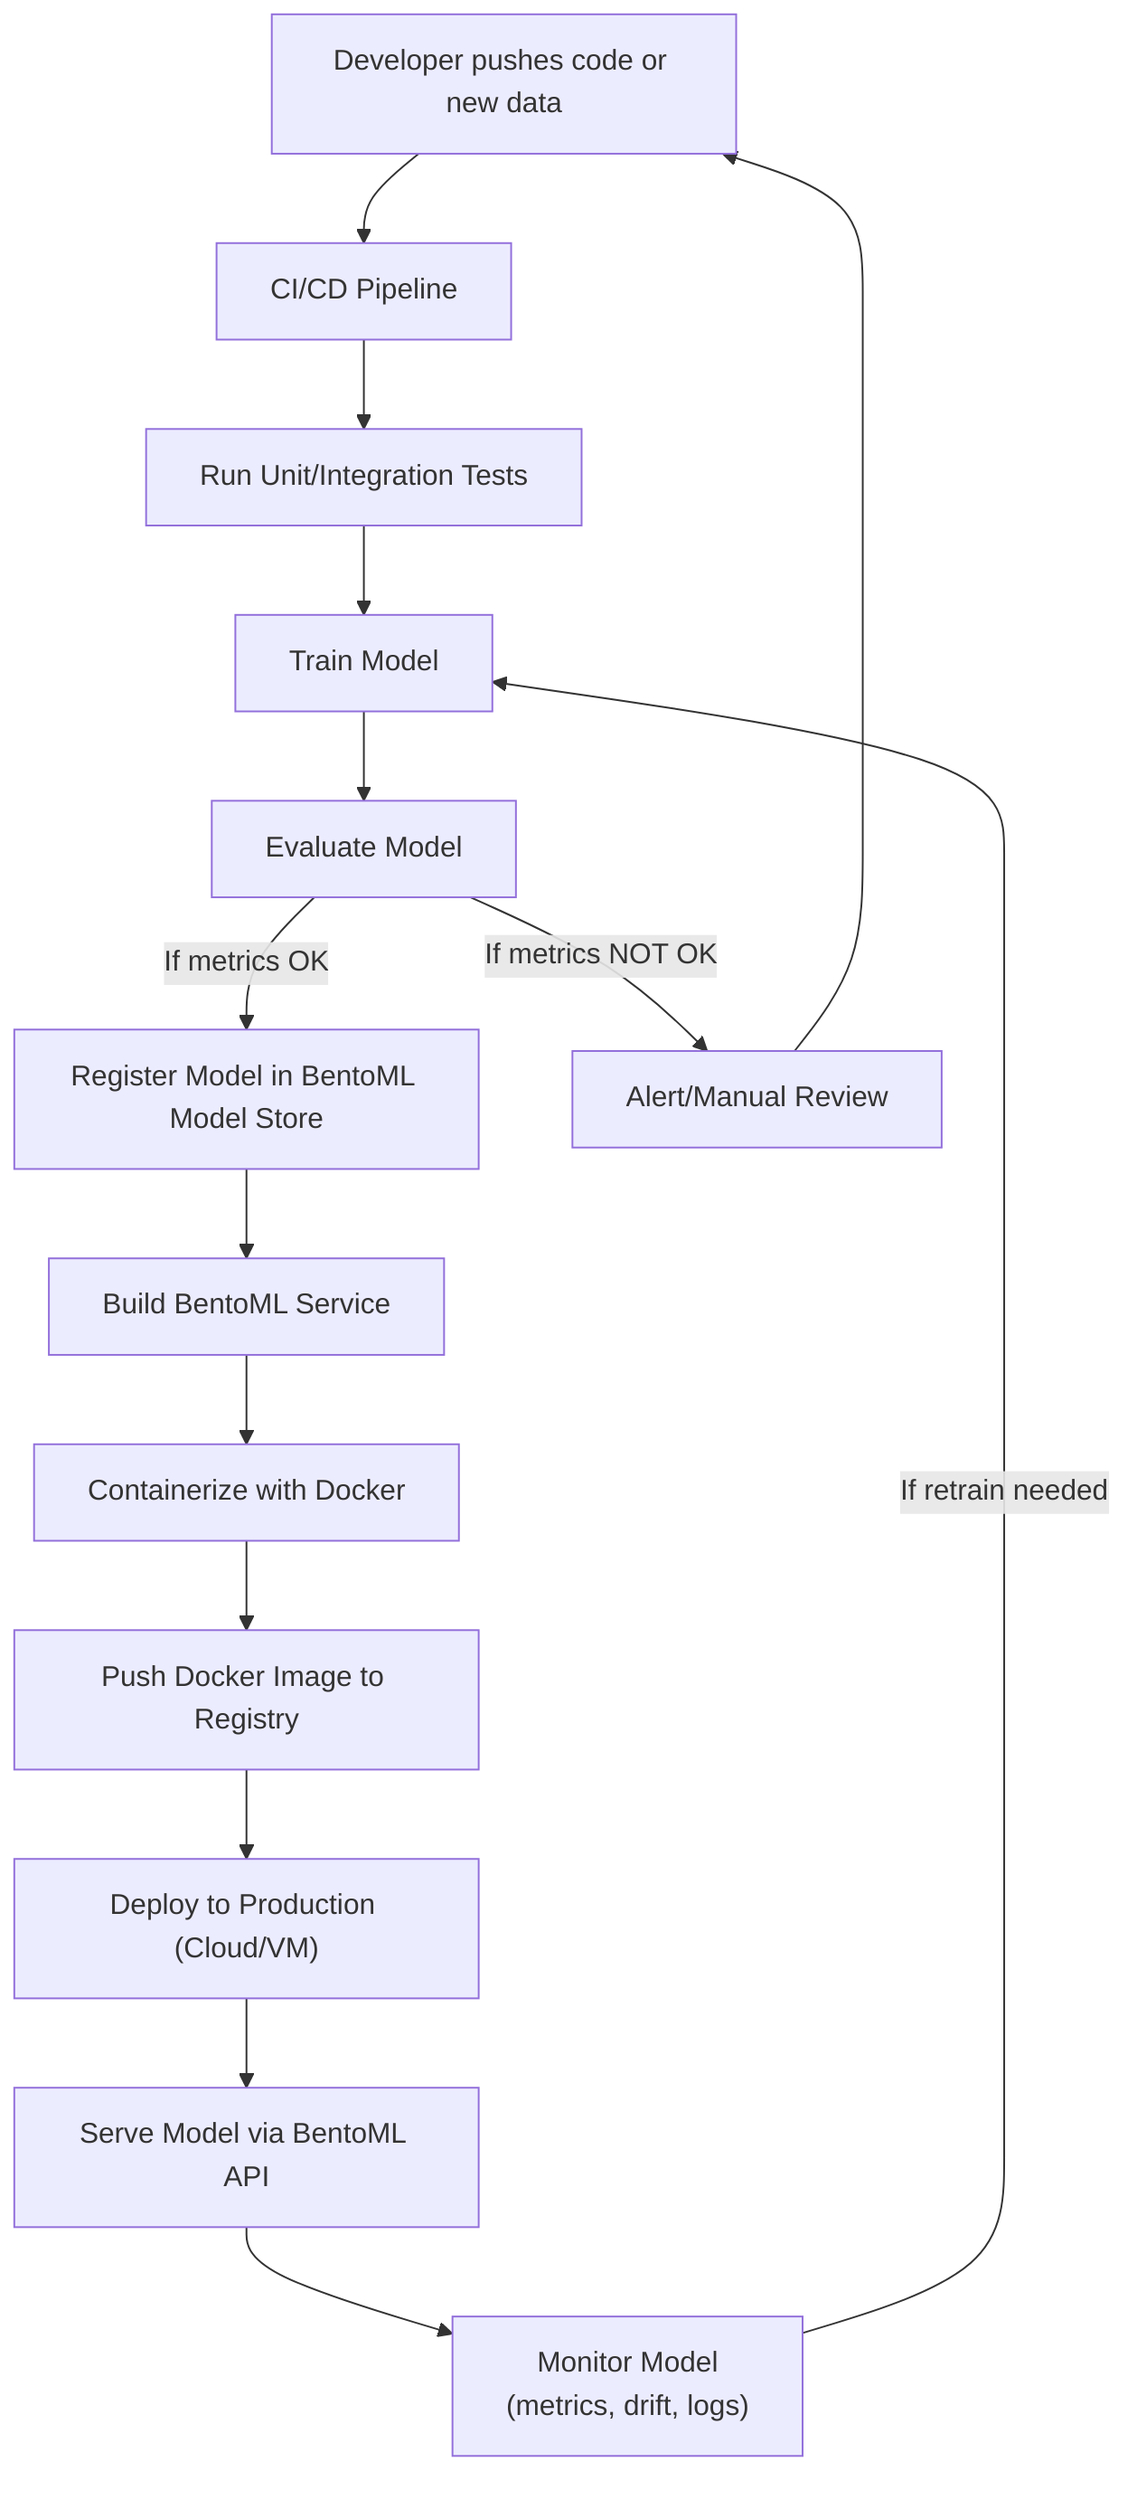 flowchart TD
    A["Developer pushes code or new data"] --> B["CI/CD Pipeline"]
    B --> C["Run Unit/Integration Tests"]
    C --> D["Train Model"]
    D --> E["Evaluate Model"]
    E -- "If metrics OK" --> F["Register Model in BentoML Model Store"]
    F --> G["Build BentoML Service"]
    G --> H["Containerize with Docker"]
    H --> I["Push Docker Image to Registry"]
    I --> J["Deploy to Production (Cloud/VM)"]
    J --> K["Serve Model via BentoML API"]
    K --> L["Monitor Model</br> (metrics, drift, logs)"]
    L -- "If retrain needed" --> D
    E -- "If metrics NOT OK" --> M["Alert/Manual Review"]
    M --> A